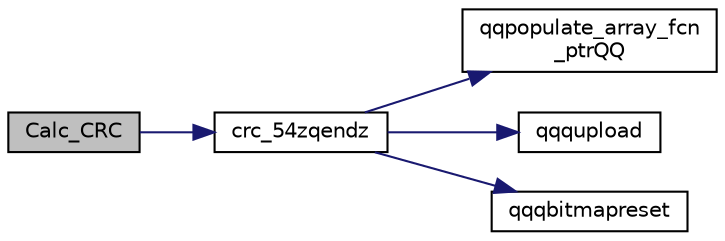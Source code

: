 digraph "Calc_CRC"
{
  edge [fontname="Helvetica",fontsize="10",labelfontname="Helvetica",labelfontsize="10"];
  node [fontname="Helvetica",fontsize="10",shape=record];
  rankdir="LR";
  Node4 [label="Calc_CRC",height=0.2,width=0.4,color="black", fillcolor="grey75", style="filled", fontcolor="black"];
  Node4 -> Node5 [color="midnightblue",fontsize="10",style="solid",fontname="Helvetica"];
  Node5 [label="crc_54zqendz",height=0.2,width=0.4,color="black", fillcolor="white", style="filled",URL="$inszt__crc_8c.html#aedaa12af27341c2ebcb6bb358f90f781"];
  Node5 -> Node6 [color="midnightblue",fontsize="10",style="solid",fontname="Helvetica"];
  Node6 [label="qqpopulate_array_fcn\l_ptrQQ",height=0.2,width=0.4,color="black", fillcolor="white", style="filled",URL="$inszt__crc_8c.html#a4ad6fa1bb94fc1c3ac2dc30925106081"];
  Node5 -> Node7 [color="midnightblue",fontsize="10",style="solid",fontname="Helvetica"];
  Node7 [label="qqqupload",height=0.2,width=0.4,color="black", fillcolor="white", style="filled",URL="$inszt__crc_8c.html#a109761d7f84a96b5606e507bace276b5"];
  Node5 -> Node8 [color="midnightblue",fontsize="10",style="solid",fontname="Helvetica"];
  Node8 [label="qqqbitmapreset",height=0.2,width=0.4,color="black", fillcolor="white", style="filled",URL="$inszt__crc_8c.html#a5688fceaed93ba591e78ee15ccb0187f"];
}
